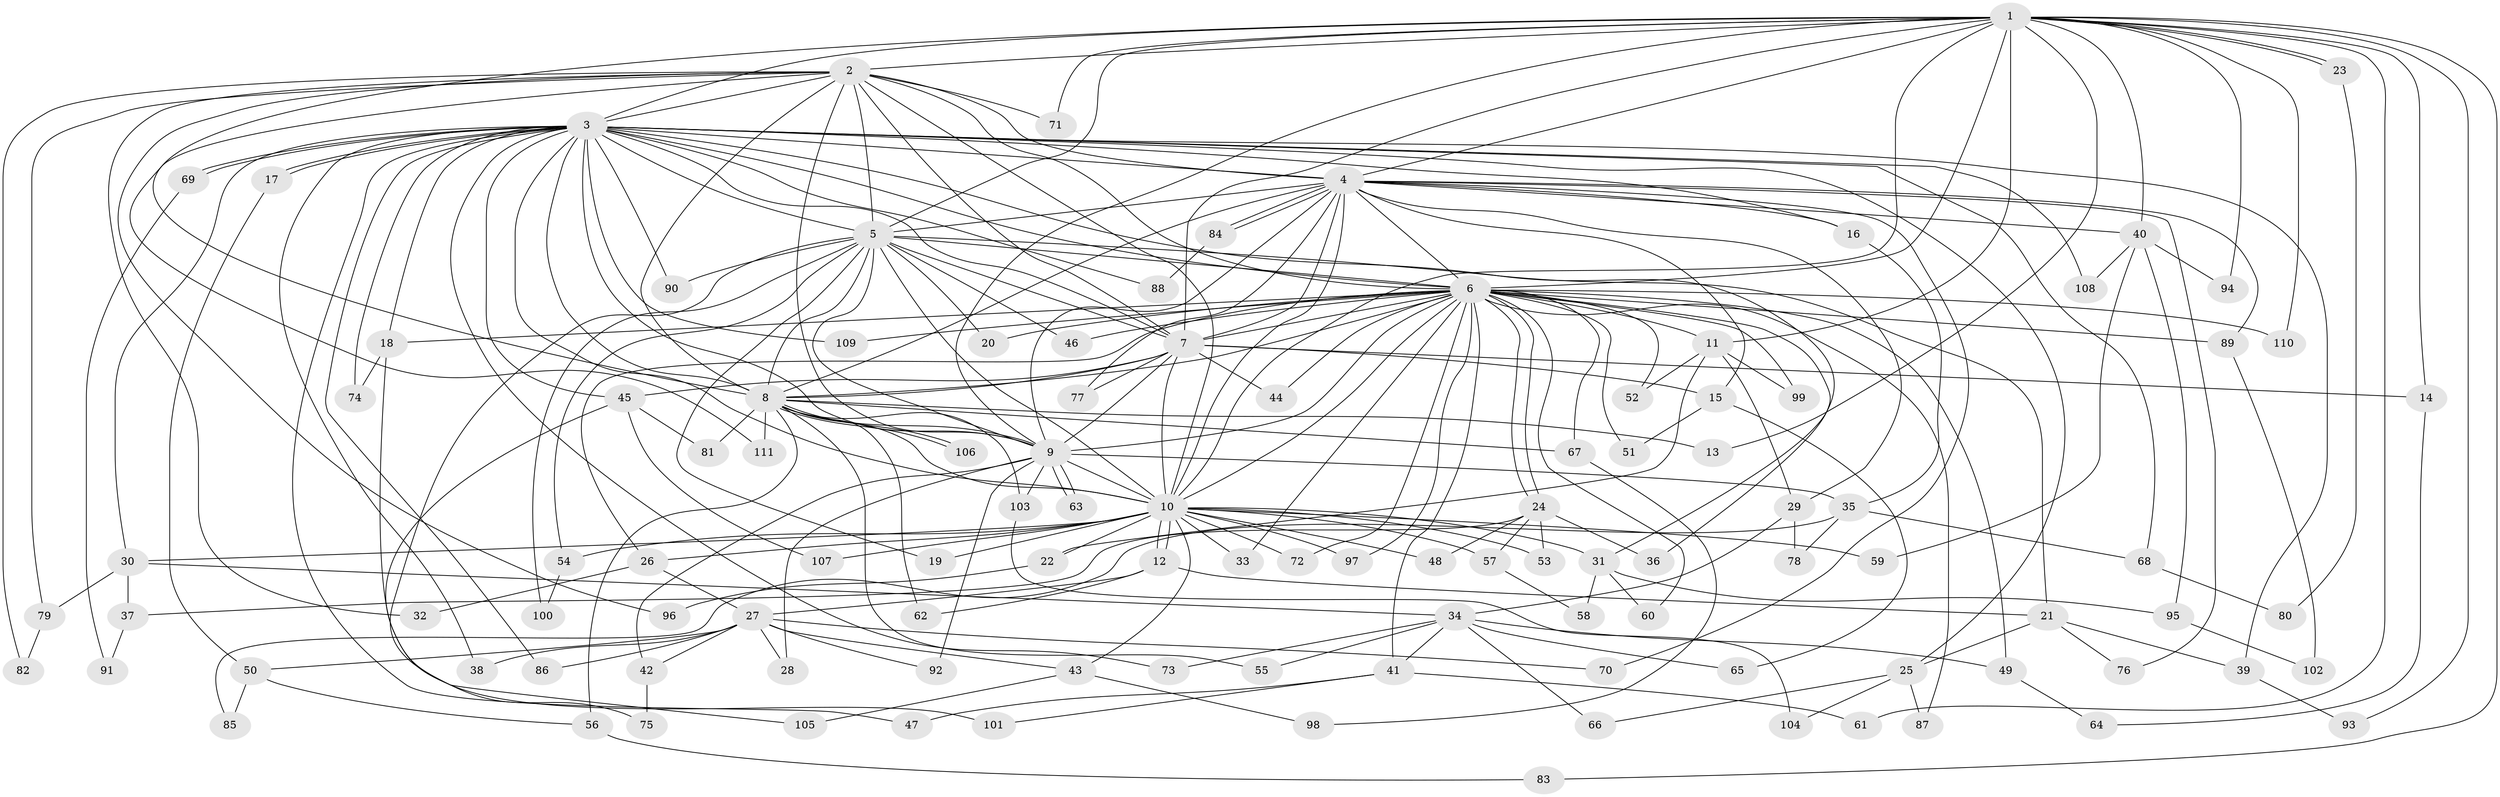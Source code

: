 // coarse degree distribution, {22: 0.024096385542168676, 17: 0.012048192771084338, 27: 0.012048192771084338, 16: 0.012048192771084338, 23: 0.012048192771084338, 28: 0.012048192771084338, 14: 0.012048192771084338, 5: 0.0963855421686747, 2: 0.5060240963855421, 3: 0.1927710843373494, 4: 0.03614457831325301, 7: 0.012048192771084338, 9: 0.012048192771084338, 10: 0.012048192771084338, 6: 0.024096385542168676, 1: 0.012048192771084338}
// Generated by graph-tools (version 1.1) at 2025/23/03/03/25 07:23:48]
// undirected, 111 vertices, 247 edges
graph export_dot {
graph [start="1"]
  node [color=gray90,style=filled];
  1;
  2;
  3;
  4;
  5;
  6;
  7;
  8;
  9;
  10;
  11;
  12;
  13;
  14;
  15;
  16;
  17;
  18;
  19;
  20;
  21;
  22;
  23;
  24;
  25;
  26;
  27;
  28;
  29;
  30;
  31;
  32;
  33;
  34;
  35;
  36;
  37;
  38;
  39;
  40;
  41;
  42;
  43;
  44;
  45;
  46;
  47;
  48;
  49;
  50;
  51;
  52;
  53;
  54;
  55;
  56;
  57;
  58;
  59;
  60;
  61;
  62;
  63;
  64;
  65;
  66;
  67;
  68;
  69;
  70;
  71;
  72;
  73;
  74;
  75;
  76;
  77;
  78;
  79;
  80;
  81;
  82;
  83;
  84;
  85;
  86;
  87;
  88;
  89;
  90;
  91;
  92;
  93;
  94;
  95;
  96;
  97;
  98;
  99;
  100;
  101;
  102;
  103;
  104;
  105;
  106;
  107;
  108;
  109;
  110;
  111;
  1 -- 2;
  1 -- 3;
  1 -- 4;
  1 -- 5;
  1 -- 6;
  1 -- 7;
  1 -- 8;
  1 -- 9;
  1 -- 10;
  1 -- 11;
  1 -- 13;
  1 -- 14;
  1 -- 23;
  1 -- 23;
  1 -- 40;
  1 -- 61;
  1 -- 71;
  1 -- 83;
  1 -- 93;
  1 -- 94;
  1 -- 110;
  2 -- 3;
  2 -- 4;
  2 -- 5;
  2 -- 6;
  2 -- 7;
  2 -- 8;
  2 -- 9;
  2 -- 10;
  2 -- 32;
  2 -- 71;
  2 -- 79;
  2 -- 82;
  2 -- 96;
  2 -- 111;
  3 -- 4;
  3 -- 5;
  3 -- 6;
  3 -- 7;
  3 -- 8;
  3 -- 9;
  3 -- 10;
  3 -- 16;
  3 -- 17;
  3 -- 17;
  3 -- 18;
  3 -- 25;
  3 -- 30;
  3 -- 31;
  3 -- 38;
  3 -- 39;
  3 -- 45;
  3 -- 47;
  3 -- 68;
  3 -- 69;
  3 -- 69;
  3 -- 73;
  3 -- 74;
  3 -- 86;
  3 -- 88;
  3 -- 90;
  3 -- 108;
  3 -- 109;
  4 -- 5;
  4 -- 6;
  4 -- 7;
  4 -- 8;
  4 -- 9;
  4 -- 10;
  4 -- 15;
  4 -- 16;
  4 -- 29;
  4 -- 40;
  4 -- 70;
  4 -- 76;
  4 -- 77;
  4 -- 84;
  4 -- 84;
  4 -- 89;
  5 -- 6;
  5 -- 7;
  5 -- 8;
  5 -- 9;
  5 -- 10;
  5 -- 19;
  5 -- 20;
  5 -- 21;
  5 -- 46;
  5 -- 54;
  5 -- 90;
  5 -- 100;
  5 -- 105;
  6 -- 7;
  6 -- 8;
  6 -- 9;
  6 -- 10;
  6 -- 11;
  6 -- 18;
  6 -- 20;
  6 -- 24;
  6 -- 24;
  6 -- 26;
  6 -- 33;
  6 -- 36;
  6 -- 41;
  6 -- 44;
  6 -- 46;
  6 -- 49;
  6 -- 51;
  6 -- 52;
  6 -- 60;
  6 -- 67;
  6 -- 72;
  6 -- 87;
  6 -- 89;
  6 -- 97;
  6 -- 99;
  6 -- 109;
  6 -- 110;
  7 -- 8;
  7 -- 9;
  7 -- 10;
  7 -- 14;
  7 -- 15;
  7 -- 44;
  7 -- 45;
  7 -- 77;
  8 -- 9;
  8 -- 10;
  8 -- 13;
  8 -- 55;
  8 -- 56;
  8 -- 62;
  8 -- 67;
  8 -- 81;
  8 -- 103;
  8 -- 106;
  8 -- 106;
  8 -- 111;
  9 -- 10;
  9 -- 28;
  9 -- 35;
  9 -- 42;
  9 -- 63;
  9 -- 63;
  9 -- 92;
  9 -- 103;
  10 -- 12;
  10 -- 12;
  10 -- 19;
  10 -- 22;
  10 -- 26;
  10 -- 30;
  10 -- 31;
  10 -- 33;
  10 -- 43;
  10 -- 48;
  10 -- 53;
  10 -- 54;
  10 -- 57;
  10 -- 59;
  10 -- 72;
  10 -- 97;
  10 -- 107;
  11 -- 22;
  11 -- 29;
  11 -- 52;
  11 -- 99;
  12 -- 21;
  12 -- 27;
  12 -- 62;
  14 -- 64;
  15 -- 51;
  15 -- 65;
  16 -- 35;
  17 -- 50;
  18 -- 74;
  18 -- 101;
  21 -- 25;
  21 -- 39;
  21 -- 76;
  22 -- 96;
  23 -- 80;
  24 -- 36;
  24 -- 37;
  24 -- 48;
  24 -- 53;
  24 -- 57;
  25 -- 66;
  25 -- 87;
  25 -- 104;
  26 -- 27;
  26 -- 32;
  27 -- 28;
  27 -- 38;
  27 -- 42;
  27 -- 43;
  27 -- 50;
  27 -- 70;
  27 -- 86;
  27 -- 92;
  29 -- 34;
  29 -- 78;
  30 -- 34;
  30 -- 37;
  30 -- 79;
  31 -- 58;
  31 -- 60;
  31 -- 95;
  34 -- 41;
  34 -- 49;
  34 -- 55;
  34 -- 65;
  34 -- 66;
  34 -- 73;
  35 -- 68;
  35 -- 78;
  35 -- 85;
  37 -- 91;
  39 -- 93;
  40 -- 59;
  40 -- 94;
  40 -- 95;
  40 -- 108;
  41 -- 47;
  41 -- 61;
  41 -- 101;
  42 -- 75;
  43 -- 98;
  43 -- 105;
  45 -- 75;
  45 -- 81;
  45 -- 107;
  49 -- 64;
  50 -- 56;
  50 -- 85;
  54 -- 100;
  56 -- 83;
  57 -- 58;
  67 -- 98;
  68 -- 80;
  69 -- 91;
  79 -- 82;
  84 -- 88;
  89 -- 102;
  95 -- 102;
  103 -- 104;
}
